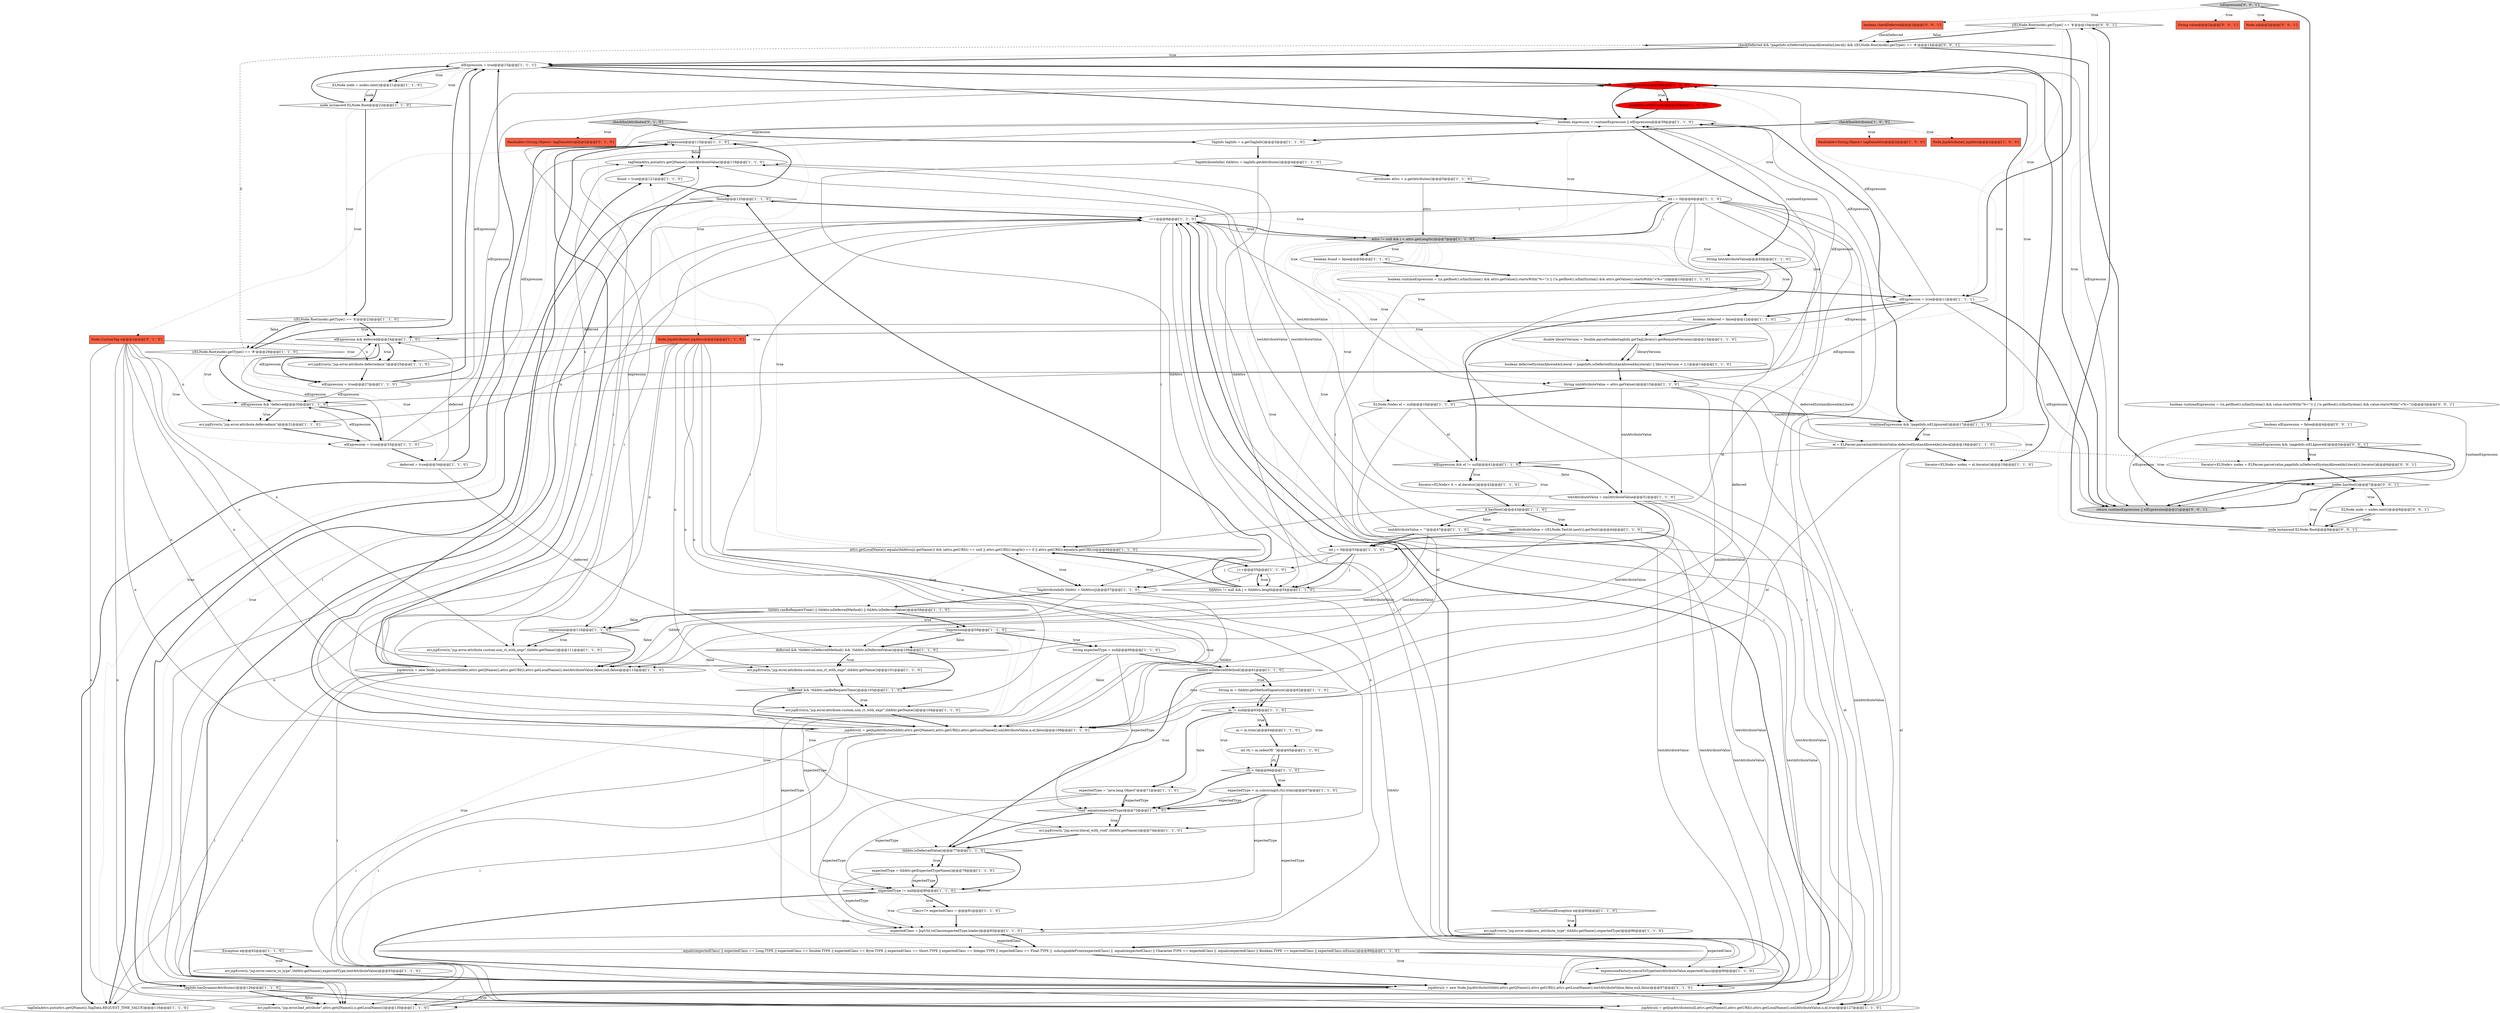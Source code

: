 digraph {
94 [style = filled, label = "((ELNode.Root)node).getType() == '$'@@@10@@@['0', '0', '1']", fillcolor = white, shape = diamond image = "AAA0AAABBB3BBB"];
88 [style = filled, label = "expectedType = m.substring(0,rti).trim()@@@67@@@['1', '1', '0']", fillcolor = white, shape = ellipse image = "AAA0AAABBB1BBB"];
81 [style = filled, label = "elExpression@@@39@@@['1', '0', '0']", fillcolor = red, shape = diamond image = "AAA1AAABBB1BBB"];
17 [style = filled, label = "boolean deferred = false@@@12@@@['1', '1', '0']", fillcolor = white, shape = ellipse image = "AAA0AAABBB1BBB"];
80 [style = filled, label = "((ELNode.Root)node).getType() == '$'@@@23@@@['1', '1', '0']", fillcolor = white, shape = diamond image = "AAA0AAABBB1BBB"];
66 [style = filled, label = "i++@@@8@@@['1', '1', '0']", fillcolor = white, shape = ellipse image = "AAA0AAABBB1BBB"];
74 [style = filled, label = "elExpression = true@@@33@@@['1', '1', '0']", fillcolor = white, shape = ellipse image = "AAA0AAABBB1BBB"];
52 [style = filled, label = "pageInfo.setELUsed()@@@40@@@['1', '0', '0']", fillcolor = red, shape = ellipse image = "AAA1AAABBB1BBB"];
105 [style = filled, label = "return runtimeExpression || elExpression@@@21@@@['0', '0', '1']", fillcolor = lightgray, shape = ellipse image = "AAA0AAABBB3BBB"];
62 [style = filled, label = "elExpression && deferred@@@24@@@['1', '1', '0']", fillcolor = white, shape = diamond image = "AAA0AAABBB1BBB"];
1 [style = filled, label = "attrs.getLocalName(i).equals(tldAttrs(j(.getName()) && (attrs.getURI(i) == null || attrs.getURI(i).length() == 0 || attrs.getURI(i).equals(n.getURI()))@@@56@@@['1', '1', '0']", fillcolor = white, shape = diamond image = "AAA0AAABBB1BBB"];
65 [style = filled, label = "it.hasNext()@@@43@@@['1', '1', '0']", fillcolor = white, shape = diamond image = "AAA0AAABBB1BBB"];
47 [style = filled, label = "err.jspError(n,\"jsp.error.attribute.deferredmix\")@@@25@@@['1', '1', '0']", fillcolor = white, shape = ellipse image = "AAA0AAABBB1BBB"];
25 [style = filled, label = "textAttributeValue = ((ELNode.Text)it.next()).getText()@@@44@@@['1', '1', '0']", fillcolor = white, shape = ellipse image = "AAA0AAABBB1BBB"];
89 [style = filled, label = "Hashtable<String,Object> tagDataAttrs@@@2@@@['0', '1', '0']", fillcolor = tomato, shape = box image = "AAA0AAABBB2BBB"];
31 [style = filled, label = "err.jspError(n,\"jsp.error.attribute.custom.non_rt_with_expr\",tldAttr.getName())@@@111@@@['1', '1', '0']", fillcolor = white, shape = ellipse image = "AAA0AAABBB1BBB"];
67 [style = filled, label = "err.jspError(n,\"jsp.error.attribute.deferredmix\")@@@31@@@['1', '1', '0']", fillcolor = white, shape = ellipse image = "AAA0AAABBB1BBB"];
54 [style = filled, label = "Node.JspAttribute(( jspAttrs@@@2@@@['1', '0', '0']", fillcolor = tomato, shape = box image = "AAA0AAABBB1BBB"];
15 [style = filled, label = "expression@@@115@@@['1', '1', '0']", fillcolor = white, shape = diamond image = "AAA0AAABBB1BBB"];
11 [style = filled, label = "expectedType = \"java.lang.Object\"@@@71@@@['1', '1', '0']", fillcolor = white, shape = ellipse image = "AAA0AAABBB1BBB"];
41 [style = filled, label = "ClassNotFoundException e@@@85@@@['1', '1', '0']", fillcolor = white, shape = diamond image = "AAA0AAABBB1BBB"];
8 [style = filled, label = "err.jspError(n,\"jsp.error.attribute.custom.non_rt_with_expr\",tldAttr.getName())@@@101@@@['1', '1', '0']", fillcolor = white, shape = ellipse image = "AAA0AAABBB1BBB"];
76 [style = filled, label = "m != null@@@63@@@['1', '1', '0']", fillcolor = white, shape = diamond image = "AAA0AAABBB1BBB"];
21 [style = filled, label = "attrs != null && i < attrs.getLength()@@@7@@@['1', '1', '0']", fillcolor = lightgray, shape = diamond image = "AAA0AAABBB1BBB"];
49 [style = filled, label = "expectedType = tldAttr.getExpectedTypeName()@@@78@@@['1', '1', '0']", fillcolor = white, shape = ellipse image = "AAA0AAABBB1BBB"];
64 [style = filled, label = "Iterator<ELNode> nodes = el.iterator()@@@19@@@['1', '1', '0']", fillcolor = white, shape = ellipse image = "AAA0AAABBB1BBB"];
72 [style = filled, label = "((ELNode.Root)node).getType() == '#'@@@29@@@['1', '1', '0']", fillcolor = white, shape = diamond image = "AAA0AAABBB1BBB"];
50 [style = filled, label = "node instanceof ELNode.Root@@@22@@@['1', '1', '0']", fillcolor = white, shape = diamond image = "AAA0AAABBB1BBB"];
60 [style = filled, label = "Node.JspAttribute(( jspAttrs@@@2@@@['1', '1', '0']", fillcolor = tomato, shape = box image = "AAA0AAABBB1BBB"];
55 [style = filled, label = "textAttributeValue = \"\"@@@47@@@['1', '1', '0']", fillcolor = white, shape = ellipse image = "AAA0AAABBB1BBB"];
22 [style = filled, label = "!found@@@125@@@['1', '1', '0']", fillcolor = white, shape = diamond image = "AAA0AAABBB1BBB"];
30 [style = filled, label = "err.jspError(n,\"jsp.error.unknown_attribute_type\",tldAttr.getName(),expectedType)@@@86@@@['1', '1', '0']", fillcolor = white, shape = ellipse image = "AAA0AAABBB1BBB"];
3 [style = filled, label = "!expression@@@59@@@['1', '1', '0']", fillcolor = white, shape = diamond image = "AAA0AAABBB1BBB"];
40 [style = filled, label = "j++@@@55@@@['1', '1', '0']", fillcolor = white, shape = ellipse image = "AAA0AAABBB1BBB"];
68 [style = filled, label = "err.jspError(n,\"jsp.error.bad_attribute\",attrs.getQName(i),n.getLocalName())@@@130@@@['1', '1', '0']", fillcolor = white, shape = ellipse image = "AAA0AAABBB1BBB"];
9 [style = filled, label = "textAttributeValue = xmlAttributeValue@@@51@@@['1', '1', '0']", fillcolor = white, shape = ellipse image = "AAA0AAABBB1BBB"];
14 [style = filled, label = "el = ELParser.parse(xmlAttributeValue,deferredSyntaxAllowedAsLiteral)@@@18@@@['1', '1', '0']", fillcolor = white, shape = ellipse image = "AAA0AAABBB1BBB"];
53 [style = filled, label = "tagInfo.hasDynamicAttributes()@@@126@@@['1', '1', '0']", fillcolor = white, shape = diamond image = "AAA0AAABBB1BBB"];
78 [style = filled, label = "tagDataAttrs.put(attrs.getQName(i),textAttributeValue)@@@119@@@['1', '1', '0']", fillcolor = white, shape = ellipse image = "AAA0AAABBB1BBB"];
43 [style = filled, label = "elExpression = true@@@15@@@['1', '1', '1']", fillcolor = white, shape = ellipse image = "AAA0AAABBB1BBB"];
5 [style = filled, label = "boolean expression = runtimeExpression || elExpression@@@39@@@['1', '1', '0']", fillcolor = white, shape = ellipse image = "AAA0AAABBB1BBB"];
12 [style = filled, label = "found = true@@@121@@@['1', '1', '0']", fillcolor = white, shape = ellipse image = "AAA0AAABBB1BBB"];
34 [style = filled, label = "tldAttr.canBeRequestTime() || tldAttr.isDeferredMethod() || tldAttr.isDeferredValue()@@@58@@@['1', '1', '0']", fillcolor = white, shape = diamond image = "AAA0AAABBB1BBB"];
61 [style = filled, label = "expectedClass = JspUtil.toClass(expectedType,loader)@@@83@@@['1', '1', '0']", fillcolor = white, shape = ellipse image = "AAA0AAABBB1BBB"];
77 [style = filled, label = "Attributes attrs = n.getAttributes()@@@5@@@['1', '1', '0']", fillcolor = white, shape = ellipse image = "AAA0AAABBB1BBB"];
79 [style = filled, label = "TagInfo tagInfo = n.getTagInfo()@@@3@@@['1', '1', '0']", fillcolor = white, shape = ellipse image = "AAA0AAABBB1BBB"];
39 [style = filled, label = "checkXmlAttributes['1', '0', '0']", fillcolor = lightgray, shape = diamond image = "AAA0AAABBB1BBB"];
37 [style = filled, label = "Iterator<ELNode> it = el.iterator()@@@42@@@['1', '1', '0']", fillcolor = white, shape = ellipse image = "AAA0AAABBB1BBB"];
93 [style = filled, label = "boolean checkDeferred@@@2@@@['0', '0', '1']", fillcolor = tomato, shape = box image = "AAA0AAABBB3BBB"];
63 [style = filled, label = "!elExpression && el != null@@@41@@@['1', '1', '0']", fillcolor = white, shape = diamond image = "AAA0AAABBB1BBB"];
4 [style = filled, label = "ELNode node = nodes.next()@@@21@@@['1', '1', '0']", fillcolor = white, shape = ellipse image = "AAA0AAABBB1BBB"];
59 [style = filled, label = "int rti = m.indexOf(' ')@@@65@@@['1', '1', '0']", fillcolor = white, shape = ellipse image = "AAA0AAABBB1BBB"];
104 [style = filled, label = "String value@@@2@@@['0', '0', '1']", fillcolor = tomato, shape = box image = "AAA0AAABBB3BBB"];
28 [style = filled, label = "elExpression && !deferred@@@30@@@['1', '1', '0']", fillcolor = white, shape = diamond image = "AAA0AAABBB1BBB"];
102 [style = filled, label = "Iterator<ELNode> nodes = ELParser.parse(value,pageInfo.isDeferredSyntaxAllowedAsLiteral()).iterator()@@@6@@@['0', '0', '1']", fillcolor = white, shape = ellipse image = "AAA0AAABBB3BBB"];
83 [style = filled, label = "jspAttrs(i( = new Node.JspAttribute(tldAttr,attrs.getQName(i),attrs.getURI(i),attrs.getLocalName(i),textAttributeValue,false,null,false)@@@113@@@['1', '1', '0']", fillcolor = white, shape = ellipse image = "AAA0AAABBB1BBB"];
70 [style = filled, label = "\"void\".equals(expectedType)@@@73@@@['1', '1', '0']", fillcolor = white, shape = diamond image = "AAA0AAABBB1BBB"];
71 [style = filled, label = "err.jspError(n,\"jsp.error.coerce_to_type\",tldAttr.getName(),expectedType,textAttributeValue)@@@93@@@['1', '1', '0']", fillcolor = white, shape = ellipse image = "AAA0AAABBB1BBB"];
20 [style = filled, label = "expectedType != null@@@80@@@['1', '1', '0']", fillcolor = white, shape = diamond image = "AAA0AAABBB1BBB"];
45 [style = filled, label = "deferred = true@@@34@@@['1', '1', '0']", fillcolor = white, shape = ellipse image = "AAA0AAABBB1BBB"];
23 [style = filled, label = "int i = 0@@@6@@@['1', '1', '0']", fillcolor = white, shape = ellipse image = "AAA0AAABBB1BBB"];
27 [style = filled, label = "jspAttrs(i( = getJspAttribute(tldAttr,attrs.getQName(i),attrs.getURI(i),attrs.getLocalName(i),xmlAttributeValue,n,el,false)@@@106@@@['1', '1', '0']", fillcolor = white, shape = ellipse image = "AAA0AAABBB1BBB"];
29 [style = filled, label = "String m = tldAttr.getMethodSignature()@@@62@@@['1', '1', '0']", fillcolor = white, shape = ellipse image = "AAA0AAABBB1BBB"];
85 [style = filled, label = "Exception e@@@92@@@['1', '1', '0']", fillcolor = white, shape = diamond image = "AAA0AAABBB1BBB"];
42 [style = filled, label = "double libraryVersion = Double.parseDouble(tagInfo.getTagLibrary().getRequiredVersion())@@@13@@@['1', '1', '0']", fillcolor = white, shape = ellipse image = "AAA0AAABBB1BBB"];
13 [style = filled, label = "jspAttrs(i( = getJspAttribute(null,attrs.getQName(i),attrs.getURI(i),attrs.getLocalName(i),xmlAttributeValue,n,el,true)@@@127@@@['1', '1', '0']", fillcolor = white, shape = ellipse image = "AAA0AAABBB1BBB"];
0 [style = filled, label = "String textAttributeValue@@@40@@@['1', '1', '0']", fillcolor = white, shape = ellipse image = "AAA0AAABBB1BBB"];
99 [style = filled, label = "boolean elExpression = false@@@4@@@['0', '0', '1']", fillcolor = white, shape = ellipse image = "AAA0AAABBB3BBB"];
84 [style = filled, label = "String xmlAttributeValue = attrs.getValue(i)@@@15@@@['1', '1', '0']", fillcolor = white, shape = ellipse image = "AAA0AAABBB1BBB"];
97 [style = filled, label = "checkDeferred && !pageInfo.isDeferredSyntaxAllowedAsLiteral() && ((ELNode.Root)node).getType() == '#'@@@14@@@['0', '0', '1']", fillcolor = white, shape = diamond image = "AAA0AAABBB3BBB"];
48 [style = filled, label = "tldAttr.isDeferredValue()@@@77@@@['1', '1', '0']", fillcolor = white, shape = diamond image = "AAA0AAABBB1BBB"];
56 [style = filled, label = "tagDataAttrs.put(attrs.getQName(i),TagData.REQUEST_TIME_VALUE)@@@116@@@['1', '1', '0']", fillcolor = white, shape = ellipse image = "AAA0AAABBB1BBB"];
38 [style = filled, label = "String expectedType = null@@@60@@@['1', '1', '0']", fillcolor = white, shape = ellipse image = "AAA0AAABBB1BBB"];
46 [style = filled, label = "!runtimeExpression && !pageInfo.isELIgnored()@@@17@@@['1', '1', '0']", fillcolor = white, shape = diamond image = "AAA0AAABBB1BBB"];
36 [style = filled, label = "tldAttrs != null && j < tldAttrs.length@@@54@@@['1', '1', '0']", fillcolor = white, shape = diamond image = "AAA0AAABBB1BBB"];
98 [style = filled, label = "Node n@@@2@@@['0', '0', '1']", fillcolor = tomato, shape = box image = "AAA0AAABBB3BBB"];
103 [style = filled, label = "node instanceof ELNode.Root@@@9@@@['0', '0', '1']", fillcolor = white, shape = diamond image = "AAA0AAABBB3BBB"];
19 [style = filled, label = "Hashtable<String,Object> tagDataAttrs@@@2@@@['1', '0', '0']", fillcolor = tomato, shape = box image = "AAA0AAABBB1BBB"];
10 [style = filled, label = "boolean runtimeExpression = ((n.getRoot().isXmlSyntax() && attrs.getValue(i).startsWith(\"%=\")) || (!n.getRoot().isXmlSyntax() && attrs.getValue(i).startsWith(\"<%=\")))@@@10@@@['1', '1', '0']", fillcolor = white, shape = ellipse image = "AAA0AAABBB1BBB"];
75 [style = filled, label = "deferred && !tldAttr.isDeferredMethod() && !tldAttr.isDeferredValue()@@@100@@@['1', '1', '0']", fillcolor = white, shape = diamond image = "AAA0AAABBB1BBB"];
26 [style = filled, label = "expressionFactory.coerceToType(textAttributeValue,expectedClass)@@@90@@@['1', '1', '0']", fillcolor = white, shape = ellipse image = "AAA0AAABBB1BBB"];
82 [style = filled, label = "boolean found = false@@@9@@@['1', '1', '0']", fillcolor = white, shape = ellipse image = "AAA0AAABBB1BBB"];
6 [style = filled, label = "tldAttr.isDeferredMethod()@@@61@@@['1', '1', '0']", fillcolor = white, shape = diamond image = "AAA0AAABBB1BBB"];
69 [style = filled, label = ".equals(expectedClass) || expectedClass == Long.TYPE || expectedClass == Double.TYPE || expectedClass == Byte.TYPE || expectedClass == Short.TYPE || expectedClass == Integer.TYPE || expectedClass == Float.TYPE || .isAssignableFrom(expectedClass) || .equals(expectedClass) || Character.TYPE == expectedClass || .equals(expectedClass) || Boolean.TYPE == expectedClass || expectedClass.isEnum()@@@88@@@['1', '1', '0']", fillcolor = white, shape = diamond image = "AAA0AAABBB1BBB"];
33 [style = filled, label = "int j = 0@@@53@@@['1', '1', '0']", fillcolor = white, shape = ellipse image = "AAA0AAABBB1BBB"];
51 [style = filled, label = "elExpression = true@@@27@@@['1', '1', '0']", fillcolor = white, shape = ellipse image = "AAA0AAABBB1BBB"];
2 [style = filled, label = "!deferred && !tldAttr.canBeRequestTime()@@@103@@@['1', '1', '0']", fillcolor = white, shape = diamond image = "AAA0AAABBB1BBB"];
7 [style = filled, label = "TagAttributeInfo tldAttr = tldAttrs(j(@@@57@@@['1', '1', '0']", fillcolor = white, shape = ellipse image = "AAA0AAABBB1BBB"];
95 [style = filled, label = "!runtimeExpression && !pageInfo.isELIgnored()@@@5@@@['0', '0', '1']", fillcolor = white, shape = diamond image = "AAA0AAABBB3BBB"];
58 [style = filled, label = "err.jspError(n,\"jsp.error.attribute.custom.non_rt_with_expr\",tldAttr.getName())@@@104@@@['1', '1', '0']", fillcolor = white, shape = ellipse image = "AAA0AAABBB1BBB"];
90 [style = filled, label = "Node.CustomTag n@@@2@@@['0', '1', '0']", fillcolor = tomato, shape = box image = "AAA0AAABBB2BBB"];
44 [style = filled, label = "elExpression = true@@@11@@@['1', '1', '1']", fillcolor = white, shape = ellipse image = "AAA0AAABBB1BBB"];
16 [style = filled, label = "expression@@@110@@@['1', '1', '0']", fillcolor = white, shape = diamond image = "AAA0AAABBB1BBB"];
92 [style = filled, label = "ELNode node = nodes.next()@@@8@@@['0', '0', '1']", fillcolor = white, shape = ellipse image = "AAA0AAABBB3BBB"];
101 [style = filled, label = "boolean runtimeExpression = ((n.getRoot().isXmlSyntax() && value.startsWith(\"%=\")) || (!n.getRoot().isXmlSyntax() && value.startsWith(\"<%=\")))@@@3@@@['0', '0', '1']", fillcolor = white, shape = ellipse image = "AAA0AAABBB3BBB"];
18 [style = filled, label = "jspAttrs(i( = new Node.JspAttribute(tldAttr,attrs.getQName(i),attrs.getURI(i),attrs.getLocalName(i),textAttributeValue,false,null,false)@@@97@@@['1', '1', '0']", fillcolor = white, shape = ellipse image = "AAA0AAABBB1BBB"];
32 [style = filled, label = "TagAttributeInfo(( tldAttrs = tagInfo.getAttributes()@@@4@@@['1', '1', '0']", fillcolor = white, shape = ellipse image = "AAA0AAABBB1BBB"];
96 [style = filled, label = "nodes.hasNext()@@@7@@@['0', '0', '1']", fillcolor = white, shape = diamond image = "AAA0AAABBB3BBB"];
24 [style = filled, label = "ELNode.Nodes el = null@@@16@@@['1', '1', '0']", fillcolor = white, shape = ellipse image = "AAA0AAABBB1BBB"];
100 [style = filled, label = "isExpression['0', '0', '1']", fillcolor = lightgray, shape = diamond image = "AAA0AAABBB3BBB"];
57 [style = filled, label = "boolean deferredSyntaxAllowedAsLiteral = pageInfo.isDeferredSyntaxAllowedAsLiteral() || libraryVersion < 2.1@@@14@@@['1', '1', '0']", fillcolor = white, shape = ellipse image = "AAA0AAABBB1BBB"];
73 [style = filled, label = "m = m.trim()@@@64@@@['1', '1', '0']", fillcolor = white, shape = ellipse image = "AAA0AAABBB1BBB"];
87 [style = filled, label = "rti > 0@@@66@@@['1', '1', '0']", fillcolor = white, shape = diamond image = "AAA0AAABBB1BBB"];
91 [style = filled, label = "checkXmlAttributes['0', '1', '0']", fillcolor = lightgray, shape = diamond image = "AAA0AAABBB2BBB"];
86 [style = filled, label = "err.jspError(n,\"jsp.error.literal_with_void\",tldAttr.getName())@@@74@@@['1', '1', '0']", fillcolor = white, shape = ellipse image = "AAA0AAABBB1BBB"];
35 [style = filled, label = "Class<?> expectedClass = @@@81@@@['1', '1', '0']", fillcolor = white, shape = ellipse image = "AAA0AAABBB1BBB"];
90->31 [style = solid, label="n"];
51->28 [style = solid, label="elExpression"];
25->33 [style = bold, label=""];
65->55 [style = dotted, label="false"];
46->5 [style = bold, label=""];
23->1 [style = solid, label="i"];
90->86 [style = solid, label="n"];
74->62 [style = solid, label="elExpression"];
88->20 [style = solid, label="expectedType"];
79->32 [style = bold, label=""];
27->15 [style = bold, label=""];
32->7 [style = solid, label="tldAttrs"];
18->13 [style = solid, label="i"];
90->58 [style = solid, label="n"];
85->71 [style = bold, label=""];
90->8 [style = solid, label="n"];
53->13 [style = dotted, label="true"];
21->84 [style = dotted, label="true"];
14->63 [style = solid, label="el"];
69->18 [style = bold, label=""];
24->63 [style = solid, label="el"];
64->43 [style = bold, label=""];
81->52 [style = dotted, label="true"];
90->68 [style = solid, label="n"];
31->83 [style = bold, label=""];
21->42 [style = dotted, label="true"];
66->27 [style = solid, label="i"];
21->81 [style = dotted, label="true"];
40->36 [style = solid, label="j"];
35->61 [style = bold, label=""];
94->97 [style = bold, label=""];
21->17 [style = dotted, label="true"];
17->42 [style = bold, label=""];
66->84 [style = solid, label="i"];
18->66 [style = solid, label="i"];
44->17 [style = bold, label=""];
88->61 [style = solid, label="expectedType"];
41->30 [style = bold, label=""];
10->44 [style = bold, label=""];
6->29 [style = dotted, label="true"];
53->68 [style = bold, label=""];
25->26 [style = solid, label="textAttributeValue"];
94->44 [style = bold, label=""];
33->40 [style = solid, label="j"];
55->78 [style = solid, label="textAttributeValue"];
103->96 [style = bold, label=""];
14->102 [style = dashed, label="0"];
74->5 [style = solid, label="elExpression"];
41->30 [style = dotted, label="true"];
23->66 [style = solid, label="i"];
21->46 [style = dotted, label="true"];
44->105 [style = bold, label=""];
1->7 [style = bold, label=""];
37->65 [style = bold, label=""];
23->83 [style = solid, label="i"];
97->96 [style = bold, label=""];
8->2 [style = bold, label=""];
76->87 [style = dotted, label="true"];
46->64 [style = dotted, label="true"];
42->57 [style = bold, label=""];
0->63 [style = bold, label=""];
51->43 [style = bold, label=""];
100->98 [style = dotted, label="true"];
100->101 [style = bold, label=""];
15->56 [style = bold, label=""];
27->56 [style = solid, label="i"];
49->20 [style = bold, label=""];
77->21 [style = solid, label="attrs"];
58->27 [style = bold, label=""];
43->50 [style = dotted, label="true"];
23->18 [style = solid, label="i"];
46->14 [style = dotted, label="true"];
83->56 [style = solid, label="i"];
100->104 [style = dotted, label="true"];
81->5 [style = bold, label=""];
86->48 [style = bold, label=""];
7->27 [style = solid, label="tldAttr"];
48->49 [style = dotted, label="true"];
91->90 [style = dotted, label="true"];
15->78 [style = dotted, label="false"];
51->5 [style = solid, label="elExpression"];
34->3 [style = dotted, label="true"];
44->105 [style = solid, label="elExpression"];
96->105 [style = bold, label=""];
87->88 [style = bold, label=""];
63->37 [style = dotted, label="true"];
60->58 [style = solid, label="n"];
43->105 [style = bold, label=""];
24->13 [style = solid, label="el"];
3->2 [style = dotted, label="false"];
43->105 [style = solid, label="elExpression"];
83->13 [style = solid, label="i"];
15->56 [style = dotted, label="true"];
81->52 [style = bold, label=""];
71->18 [style = bold, label=""];
99->105 [style = solid, label="elExpression"];
68->66 [style = bold, label=""];
23->27 [style = solid, label="i"];
43->81 [style = bold, label=""];
9->18 [style = solid, label="textAttributeValue"];
6->29 [style = bold, label=""];
93->97 [style = solid, label="checkDeferred"];
80->62 [style = dotted, label="true"];
1->12 [style = dotted, label="true"];
97->43 [style = dotted, label="true"];
69->26 [style = bold, label=""];
66->68 [style = solid, label="i"];
30->69 [style = bold, label=""];
50->43 [style = bold, label=""];
25->83 [style = solid, label="textAttributeValue"];
21->0 [style = dotted, label="true"];
72->28 [style = dotted, label="true"];
21->22 [style = dotted, label="true"];
49->20 [style = solid, label="expectedType"];
23->68 [style = solid, label="i"];
2->58 [style = dotted, label="true"];
91->60 [style = dotted, label="true"];
38->61 [style = solid, label="expectedType"];
38->6 [style = bold, label=""];
20->18 [style = bold, label=""];
3->18 [style = dotted, label="true"];
92->103 [style = bold, label=""];
101->105 [style = solid, label="runtimeExpression"];
100->93 [style = dotted, label="true"];
96->92 [style = bold, label=""];
6->48 [style = bold, label=""];
9->78 [style = solid, label="textAttributeValue"];
65->25 [style = bold, label=""];
102->96 [style = bold, label=""];
65->25 [style = dotted, label="true"];
62->51 [style = bold, label=""];
72->74 [style = dotted, label="true"];
72->97 [style = dashed, label="0"];
84->27 [style = solid, label="xmlAttributeValue"];
49->61 [style = solid, label="expectedType"];
11->61 [style = solid, label="expectedType"];
74->45 [style = bold, label=""];
90->27 [style = solid, label="n"];
43->5 [style = bold, label=""];
76->59 [style = dotted, label="true"];
44->62 [style = solid, label="elExpression"];
66->21 [style = bold, label=""];
59->87 [style = bold, label=""];
6->76 [style = dotted, label="true"];
62->47 [style = dotted, label="true"];
25->18 [style = solid, label="textAttributeValue"];
95->102 [style = bold, label=""];
63->9 [style = bold, label=""];
28->74 [style = bold, label=""];
67->74 [style = bold, label=""];
103->94 [style = dotted, label="true"];
77->23 [style = bold, label=""];
46->81 [style = bold, label=""];
88->70 [style = solid, label="expectedType"];
2->58 [style = bold, label=""];
74->28 [style = solid, label="elExpression"];
5->16 [style = solid, label="expression"];
18->78 [style = solid, label="i"];
11->20 [style = solid, label="expectedType"];
21->36 [style = dotted, label="true"];
83->66 [style = solid, label="i"];
22->53 [style = bold, label=""];
23->21 [style = bold, label=""];
40->7 [style = solid, label="j"];
21->44 [style = dotted, label="true"];
20->61 [style = dotted, label="true"];
48->20 [style = bold, label=""];
94->97 [style = dotted, label="false"];
20->35 [style = bold, label=""];
66->18 [style = solid, label="i"];
27->13 [style = solid, label="i"];
57->84 [style = bold, label=""];
70->86 [style = dotted, label="true"];
17->75 [style = solid, label="deferred"];
3->20 [style = dotted, label="true"];
36->22 [style = bold, label=""];
61->69 [style = solid, label="expectedClass"];
45->62 [style = solid, label="deferred"];
29->76 [style = bold, label=""];
6->70 [style = dotted, label="true"];
70->86 [style = bold, label=""];
34->16 [style = dotted, label="false"];
55->26 [style = solid, label="textAttributeValue"];
76->11 [style = dotted, label="false"];
29->76 [style = solid, label="m"];
50->80 [style = bold, label=""];
60->86 [style = solid, label="n"];
75->8 [style = dotted, label="true"];
14->64 [style = bold, label=""];
3->38 [style = bold, label=""];
3->6 [style = dotted, label="true"];
63->65 [style = dotted, label="true"];
43->4 [style = bold, label=""];
24->27 [style = solid, label="el"];
45->43 [style = bold, label=""];
21->24 [style = dotted, label="true"];
21->57 [style = dotted, label="true"];
23->21 [style = solid, label="i"];
12->22 [style = bold, label=""];
16->83 [style = bold, label=""];
60->67 [style = solid, label="n"];
45->75 [style = solid, label="deferred"];
48->49 [style = bold, label=""];
42->57 [style = solid, label="libraryVersion"];
33->36 [style = solid, label="j"];
32->36 [style = solid, label="tldAttrs"];
60->13 [style = solid, label="n"];
87->88 [style = dotted, label="true"];
99->95 [style = bold, label=""];
21->66 [style = dotted, label="true"];
43->4 [style = dotted, label="true"];
34->83 [style = dotted, label="false"];
10->5 [style = solid, label="runtimeExpression"];
72->43 [style = bold, label=""];
22->53 [style = dotted, label="true"];
15->78 [style = bold, label=""];
52->5 [style = bold, label=""];
60->27 [style = solid, label="n"];
33->36 [style = bold, label=""];
46->14 [style = bold, label=""];
39->79 [style = bold, label=""];
83->78 [style = solid, label="i"];
66->21 [style = solid, label="i"];
95->96 [style = dotted, label="true"];
55->18 [style = solid, label="textAttributeValue"];
60->31 [style = solid, label="n"];
80->72 [style = bold, label=""];
66->1 [style = solid, label="i"];
76->73 [style = dotted, label="true"];
61->69 [style = bold, label=""];
80->62 [style = bold, label=""];
61->26 [style = solid, label="expectedClass"];
21->10 [style = dotted, label="true"];
59->87 [style = solid, label="rti"];
95->105 [style = bold, label=""];
53->68 [style = dotted, label="false"];
4->50 [style = solid, label="node"];
40->36 [style = bold, label=""];
84->14 [style = solid, label="xmlAttributeValue"];
75->8 [style = bold, label=""];
75->2 [style = bold, label=""];
60->68 [style = solid, label="n"];
78->12 [style = bold, label=""];
4->50 [style = bold, label=""];
39->60 [style = dotted, label="true"];
53->13 [style = bold, label=""];
57->14 [style = solid, label="deferredSyntaxAllowedAsLiteral"];
90->67 [style = solid, label="n"];
97->43 [style = bold, label=""];
80->72 [style = dotted, label="false"];
90->47 [style = solid, label="n"];
28->67 [style = bold, label=""];
27->66 [style = solid, label="i"];
39->19 [style = dotted, label="true"];
103->94 [style = bold, label=""];
96->103 [style = dotted, label="true"];
38->20 [style = solid, label="expectedType"];
25->78 [style = solid, label="textAttributeValue"];
101->99 [style = bold, label=""];
82->10 [style = bold, label=""];
1->7 [style = dotted, label="true"];
7->18 [style = solid, label="tldAttr"];
7->34 [style = bold, label=""];
66->13 [style = solid, label="i"];
72->45 [style = dotted, label="true"];
84->9 [style = solid, label="xmlAttributeValue"];
26->18 [style = bold, label=""];
96->92 [style = dotted, label="true"];
21->63 [style = dotted, label="true"];
91->89 [style = dotted, label="true"];
44->5 [style = solid, label="elExpression"];
60->47 [style = solid, label="n"];
56->12 [style = bold, label=""];
18->68 [style = solid, label="i"];
20->69 [style = dotted, label="true"];
7->83 [style = solid, label="tldAttr"];
1->34 [style = dotted, label="true"];
76->73 [style = bold, label=""];
51->62 [style = solid, label="elExpression"];
76->11 [style = bold, label=""];
3->75 [style = dotted, label="false"];
5->0 [style = bold, label=""];
47->51 [style = bold, label=""];
44->28 [style = solid, label="elExpression"];
60->8 [style = solid, label="n"];
33->7 [style = solid, label="j"];
24->46 [style = bold, label=""];
51->81 [style = solid, label="elExpression"];
69->26 [style = dotted, label="true"];
23->13 [style = solid, label="i"];
27->78 [style = solid, label="i"];
21->5 [style = dotted, label="true"];
50->80 [style = dotted, label="true"];
9->33 [style = bold, label=""];
66->83 [style = solid, label="i"];
83->68 [style = solid, label="i"];
18->15 [style = bold, label=""];
13->66 [style = solid, label="i"];
83->15 [style = bold, label=""];
3->48 [style = dotted, label="true"];
13->66 [style = bold, label=""];
36->40 [style = dotted, label="true"];
21->33 [style = dotted, label="true"];
73->59 [style = bold, label=""];
95->102 [style = dotted, label="true"];
32->77 [style = bold, label=""];
1->15 [style = dotted, label="true"];
88->70 [style = bold, label=""];
74->81 [style = solid, label="elExpression"];
63->37 [style = bold, label=""];
2->27 [style = bold, label=""];
65->55 [style = bold, label=""];
3->75 [style = bold, label=""];
14->27 [style = solid, label="el"];
20->35 [style = dotted, label="true"];
17->62 [style = solid, label="deferred"];
11->70 [style = solid, label="expectedType"];
3->27 [style = dotted, label="false"];
11->70 [style = bold, label=""];
84->24 [style = bold, label=""];
63->9 [style = dotted, label="false"];
9->26 [style = solid, label="textAttributeValue"];
94->44 [style = dotted, label="true"];
91->79 [style = bold, label=""];
21->82 [style = dotted, label="true"];
22->66 [style = bold, label=""];
87->70 [style = bold, label=""];
3->38 [style = dotted, label="true"];
16->31 [style = bold, label=""];
44->81 [style = solid, label="elExpression"];
34->16 [style = bold, label=""];
72->28 [style = bold, label=""];
18->56 [style = solid, label="i"];
62->47 [style = bold, label=""];
21->82 [style = bold, label=""];
23->84 [style = solid, label="i"];
16->31 [style = dotted, label="true"];
80->51 [style = dotted, label="true"];
39->54 [style = dotted, label="true"];
36->1 [style = dotted, label="true"];
27->68 [style = solid, label="i"];
5->15 [style = solid, label="expression"];
1->40 [style = bold, label=""];
92->103 [style = solid, label="node"];
55->83 [style = solid, label="textAttributeValue"];
38->70 [style = solid, label="expectedType"];
28->67 [style = dotted, label="true"];
36->1 [style = bold, label=""];
70->48 [style = bold, label=""];
84->13 [style = solid, label="xmlAttributeValue"];
34->3 [style = bold, label=""];
14->13 [style = solid, label="el"];
9->83 [style = solid, label="textAttributeValue"];
90->13 [style = solid, label="n"];
85->71 [style = dotted, label="true"];
55->33 [style = bold, label=""];
46->43 [style = dotted, label="true"];
}

